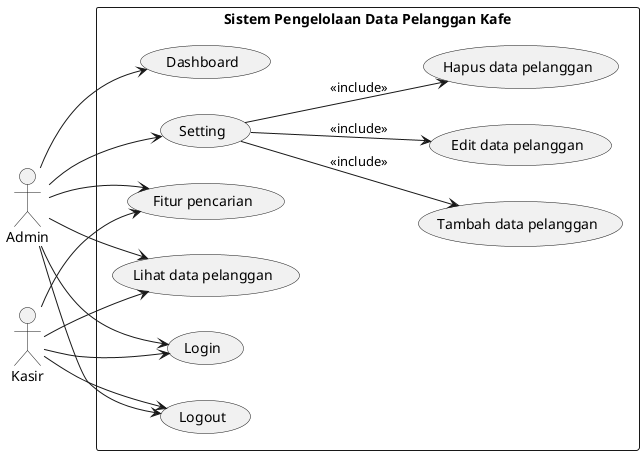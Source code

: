 @startuml Kafe
left to right direction

actor Admin
actor Kasir

rectangle "Sistem Pengelolaan Data Pelanggan Kafe" {
    usecase "Login" as UC1
    usecase "Dashboard" as UC2
    usecase "Setting" as UC3
    usecase "Lihat data pelanggan" as UC4
    usecase "Logout" as UC5
    usecase "Tambah data pelanggan" as UC6
    usecase "Edit data pelanggan" as UC7
    usecase "Hapus data pelanggan" as UC8
    usecase "Fitur pencarian" as UC9
}

Admin --> UC1
Admin --> UC2
Admin --> UC3
Admin --> UC4
Admin --> UC5
Admin --> UC9

Kasir --> UC1
Kasir --> UC4
Kasir --> UC5
Kasir --> UC9

UC3 --> UC6 : <<include>>
UC3 --> UC7 : <<include>>
UC3 --> UC8 : <<include>>

@enduml